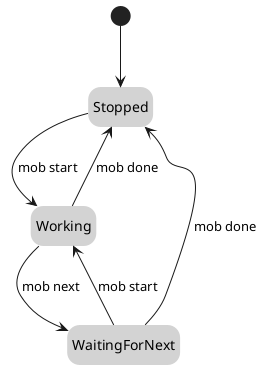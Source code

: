 
@startuml
skinparam state {
  BackgroundColor LightGray
  BorderColor LightGray
  FontName Avenir
}


[*] --> Stopped
hide empty description
Stopped --> Working: mob start
Working --> WaitingForNext: mob next
WaitingForNext --> Stopped: mob done
WaitingForNext --> Working: mob start
Working --> Stopped: mob done
@enduml
